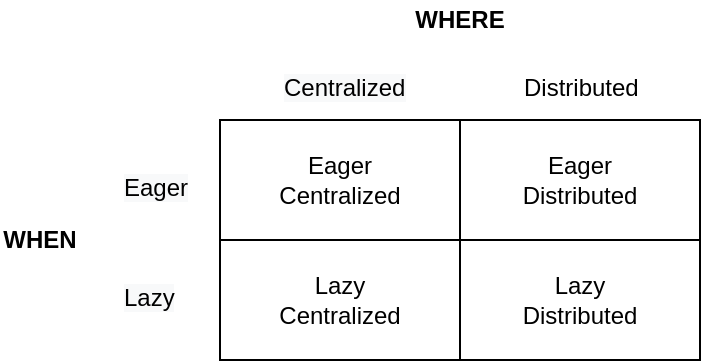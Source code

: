 <mxfile version="13.10.2" type="device"><diagram id="Ggh48PI5Lz5URbAN_mOM" name="Page-1"><mxGraphModel dx="462" dy="793" grid="1" gridSize="10" guides="1" tooltips="1" connect="1" arrows="1" fold="1" page="1" pageScale="1" pageWidth="827" pageHeight="1169" math="0" shadow="0"><root><mxCell id="0"/><mxCell id="1" parent="0"/><mxCell id="Yp0A9FKuMUXTGbB6HEzM-1" value="" style="rounded=0;whiteSpace=wrap;html=1;" vertex="1" parent="1"><mxGeometry x="180" y="380" width="120" height="60" as="geometry"/></mxCell><mxCell id="Yp0A9FKuMUXTGbB6HEzM-2" value="" style="rounded=0;whiteSpace=wrap;html=1;" vertex="1" parent="1"><mxGeometry x="300" y="380" width="120" height="60" as="geometry"/></mxCell><mxCell id="Yp0A9FKuMUXTGbB6HEzM-3" value="" style="rounded=0;whiteSpace=wrap;html=1;" vertex="1" parent="1"><mxGeometry x="180" y="440" width="120" height="60" as="geometry"/></mxCell><mxCell id="Yp0A9FKuMUXTGbB6HEzM-4" value="" style="rounded=0;whiteSpace=wrap;html=1;" vertex="1" parent="1"><mxGeometry x="300" y="440" width="120" height="60" as="geometry"/></mxCell><mxCell id="Yp0A9FKuMUXTGbB6HEzM-5" value="Eager&lt;br&gt;Centralized" style="text;html=1;strokeColor=none;fillColor=none;align=center;verticalAlign=middle;whiteSpace=wrap;rounded=0;" vertex="1" parent="1"><mxGeometry x="220" y="400" width="40" height="20" as="geometry"/></mxCell><mxCell id="Yp0A9FKuMUXTGbB6HEzM-6" value="Eager&lt;br&gt;Distributed" style="text;html=1;strokeColor=none;fillColor=none;align=center;verticalAlign=middle;whiteSpace=wrap;rounded=0;" vertex="1" parent="1"><mxGeometry x="340" y="400" width="40" height="20" as="geometry"/></mxCell><mxCell id="Yp0A9FKuMUXTGbB6HEzM-7" value="Lazy&lt;br&gt;Centralized" style="text;html=1;strokeColor=none;fillColor=none;align=center;verticalAlign=middle;whiteSpace=wrap;rounded=0;" vertex="1" parent="1"><mxGeometry x="220" y="460" width="40" height="20" as="geometry"/></mxCell><mxCell id="Yp0A9FKuMUXTGbB6HEzM-9" value="Lazy&lt;br&gt;Distributed" style="text;html=1;strokeColor=none;fillColor=none;align=center;verticalAlign=middle;whiteSpace=wrap;rounded=0;" vertex="1" parent="1"><mxGeometry x="340" y="460" width="40" height="20" as="geometry"/></mxCell><mxCell id="Yp0A9FKuMUXTGbB6HEzM-10" value="&lt;span style=&quot;color: rgb(0, 0, 0); font-family: helvetica; font-size: 12px; font-style: normal; font-weight: 400; letter-spacing: normal; text-align: center; text-indent: 0px; text-transform: none; word-spacing: 0px; background-color: rgb(248, 249, 250); display: inline; float: none;&quot;&gt;Centralized&lt;/span&gt;" style="text;whiteSpace=wrap;html=1;" vertex="1" parent="1"><mxGeometry x="210" y="350" width="90" height="30" as="geometry"/></mxCell><mxCell id="Yp0A9FKuMUXTGbB6HEzM-11" value="&lt;span style=&quot;text-align: center&quot;&gt;Distributed&lt;/span&gt;" style="text;whiteSpace=wrap;html=1;" vertex="1" parent="1"><mxGeometry x="330" y="350" width="90" height="30" as="geometry"/></mxCell><mxCell id="Yp0A9FKuMUXTGbB6HEzM-12" value="&lt;span style=&quot;color: rgb(0 , 0 , 0) ; font-family: &amp;#34;helvetica&amp;#34; ; font-size: 12px ; font-style: normal ; font-weight: 400 ; letter-spacing: normal ; text-align: center ; text-indent: 0px ; text-transform: none ; word-spacing: 0px ; background-color: rgb(248 , 249 , 250) ; display: inline ; float: none&quot;&gt;Eager&lt;/span&gt;" style="text;whiteSpace=wrap;html=1;" vertex="1" parent="1"><mxGeometry x="130" y="400" width="90" height="30" as="geometry"/></mxCell><mxCell id="Yp0A9FKuMUXTGbB6HEzM-13" value="&lt;span style=&quot;color: rgb(0 , 0 , 0) ; font-family: &amp;#34;helvetica&amp;#34; ; font-size: 12px ; font-style: normal ; font-weight: 400 ; letter-spacing: normal ; text-align: center ; text-indent: 0px ; text-transform: none ; word-spacing: 0px ; background-color: rgb(248 , 249 , 250) ; display: inline ; float: none&quot;&gt;Lazy&lt;/span&gt;" style="text;whiteSpace=wrap;html=1;" vertex="1" parent="1"><mxGeometry x="130" y="455" width="90" height="30" as="geometry"/></mxCell><mxCell id="Yp0A9FKuMUXTGbB6HEzM-14" value="&lt;b&gt;WHERE&lt;/b&gt;" style="text;html=1;strokeColor=none;fillColor=none;align=center;verticalAlign=middle;whiteSpace=wrap;rounded=0;" vertex="1" parent="1"><mxGeometry x="280" y="320" width="40" height="20" as="geometry"/></mxCell><mxCell id="Yp0A9FKuMUXTGbB6HEzM-15" value="&lt;b&gt;WHEN&lt;/b&gt;" style="text;html=1;strokeColor=none;fillColor=none;align=center;verticalAlign=middle;whiteSpace=wrap;rounded=0;" vertex="1" parent="1"><mxGeometry x="70" y="430" width="40" height="20" as="geometry"/></mxCell></root></mxGraphModel></diagram></mxfile>